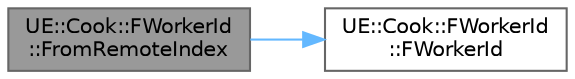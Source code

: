 digraph "UE::Cook::FWorkerId::FromRemoteIndex"
{
 // INTERACTIVE_SVG=YES
 // LATEX_PDF_SIZE
  bgcolor="transparent";
  edge [fontname=Helvetica,fontsize=10,labelfontname=Helvetica,labelfontsize=10];
  node [fontname=Helvetica,fontsize=10,shape=box,height=0.2,width=0.4];
  rankdir="LR";
  Node1 [id="Node000001",label="UE::Cook::FWorkerId\l::FromRemoteIndex",height=0.2,width=0.4,color="gray40", fillcolor="grey60", style="filled", fontcolor="black",tooltip=" "];
  Node1 -> Node2 [id="edge1_Node000001_Node000002",color="steelblue1",style="solid",tooltip=" "];
  Node2 [id="Node000002",label="UE::Cook::FWorkerId\l::FWorkerId",height=0.2,width=0.4,color="grey40", fillcolor="white", style="filled",URL="$d7/dd7/structUE_1_1Cook_1_1FWorkerId.html#a7168e21a09527e51b10000ce3d238191",tooltip=" "];
}
